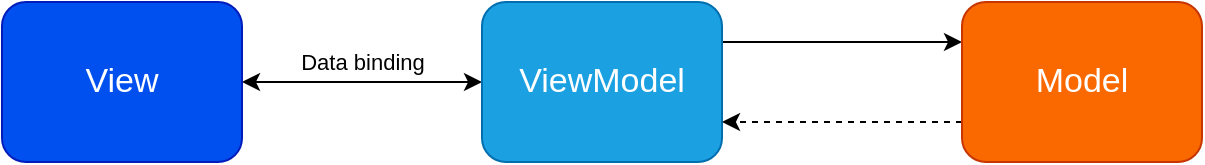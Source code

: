 <mxfile version="13.6.5" type="github">
  <diagram id="_8f_oS5WrN4E5FLNaVXs" name="Page-1">
    <mxGraphModel dx="1033" dy="614" grid="1" gridSize="10" guides="1" tooltips="1" connect="1" arrows="1" fold="1" page="1" pageScale="1" pageWidth="827" pageHeight="1169" math="0" shadow="0">
      <root>
        <mxCell id="0" />
        <mxCell id="1" parent="0" />
        <mxCell id="Bj3S5kSmnmqyC4hFS-bl-4" style="edgeStyle=orthogonalEdgeStyle;rounded=0;orthogonalLoop=1;jettySize=auto;html=1;exitX=1;exitY=0.5;exitDx=0;exitDy=0;entryX=0;entryY=0.5;entryDx=0;entryDy=0;startArrow=classic;startFill=1;" edge="1" parent="1" source="Bj3S5kSmnmqyC4hFS-bl-1" target="Bj3S5kSmnmqyC4hFS-bl-2">
          <mxGeometry relative="1" as="geometry" />
        </mxCell>
        <mxCell id="Bj3S5kSmnmqyC4hFS-bl-5" value="Data binding" style="edgeLabel;html=1;align=center;verticalAlign=middle;resizable=0;points=[];labelBackgroundColor=none;" vertex="1" connectable="0" parent="Bj3S5kSmnmqyC4hFS-bl-4">
          <mxGeometry x="-0.2" y="-3" relative="1" as="geometry">
            <mxPoint x="12" y="-13" as="offset" />
          </mxGeometry>
        </mxCell>
        <mxCell id="Bj3S5kSmnmqyC4hFS-bl-1" value="&lt;font style=&quot;font-size: 17px&quot;&gt;View&lt;/font&gt;" style="rounded=1;whiteSpace=wrap;html=1;fillColor=#0050ef;strokeColor=#001DBC;fontColor=#ffffff;" vertex="1" parent="1">
          <mxGeometry x="80" y="120" width="120" height="80" as="geometry" />
        </mxCell>
        <mxCell id="Bj3S5kSmnmqyC4hFS-bl-6" style="edgeStyle=orthogonalEdgeStyle;rounded=0;orthogonalLoop=1;jettySize=auto;html=1;exitX=1;exitY=0.25;exitDx=0;exitDy=0;entryX=0;entryY=0.25;entryDx=0;entryDy=0;startArrow=none;startFill=0;" edge="1" parent="1" source="Bj3S5kSmnmqyC4hFS-bl-2" target="Bj3S5kSmnmqyC4hFS-bl-3">
          <mxGeometry relative="1" as="geometry" />
        </mxCell>
        <mxCell id="Bj3S5kSmnmqyC4hFS-bl-2" value="&lt;font style=&quot;font-size: 17px&quot;&gt;ViewModel&lt;/font&gt;" style="rounded=1;whiteSpace=wrap;html=1;fillColor=#1ba1e2;strokeColor=#006EAF;fontColor=#ffffff;" vertex="1" parent="1">
          <mxGeometry x="320" y="120" width="120" height="80" as="geometry" />
        </mxCell>
        <mxCell id="Bj3S5kSmnmqyC4hFS-bl-7" style="edgeStyle=orthogonalEdgeStyle;rounded=0;orthogonalLoop=1;jettySize=auto;html=1;exitX=0;exitY=0.75;exitDx=0;exitDy=0;entryX=1;entryY=0.75;entryDx=0;entryDy=0;startArrow=none;startFill=0;dashed=1;" edge="1" parent="1" source="Bj3S5kSmnmqyC4hFS-bl-3" target="Bj3S5kSmnmqyC4hFS-bl-2">
          <mxGeometry relative="1" as="geometry" />
        </mxCell>
        <mxCell id="Bj3S5kSmnmqyC4hFS-bl-3" value="&lt;font style=&quot;font-size: 17px&quot;&gt;Model&lt;/font&gt;" style="rounded=1;whiteSpace=wrap;html=1;fillColor=#fa6800;strokeColor=#C73500;fontColor=#ffffff;" vertex="1" parent="1">
          <mxGeometry x="560" y="120" width="120" height="80" as="geometry" />
        </mxCell>
      </root>
    </mxGraphModel>
  </diagram>
</mxfile>
